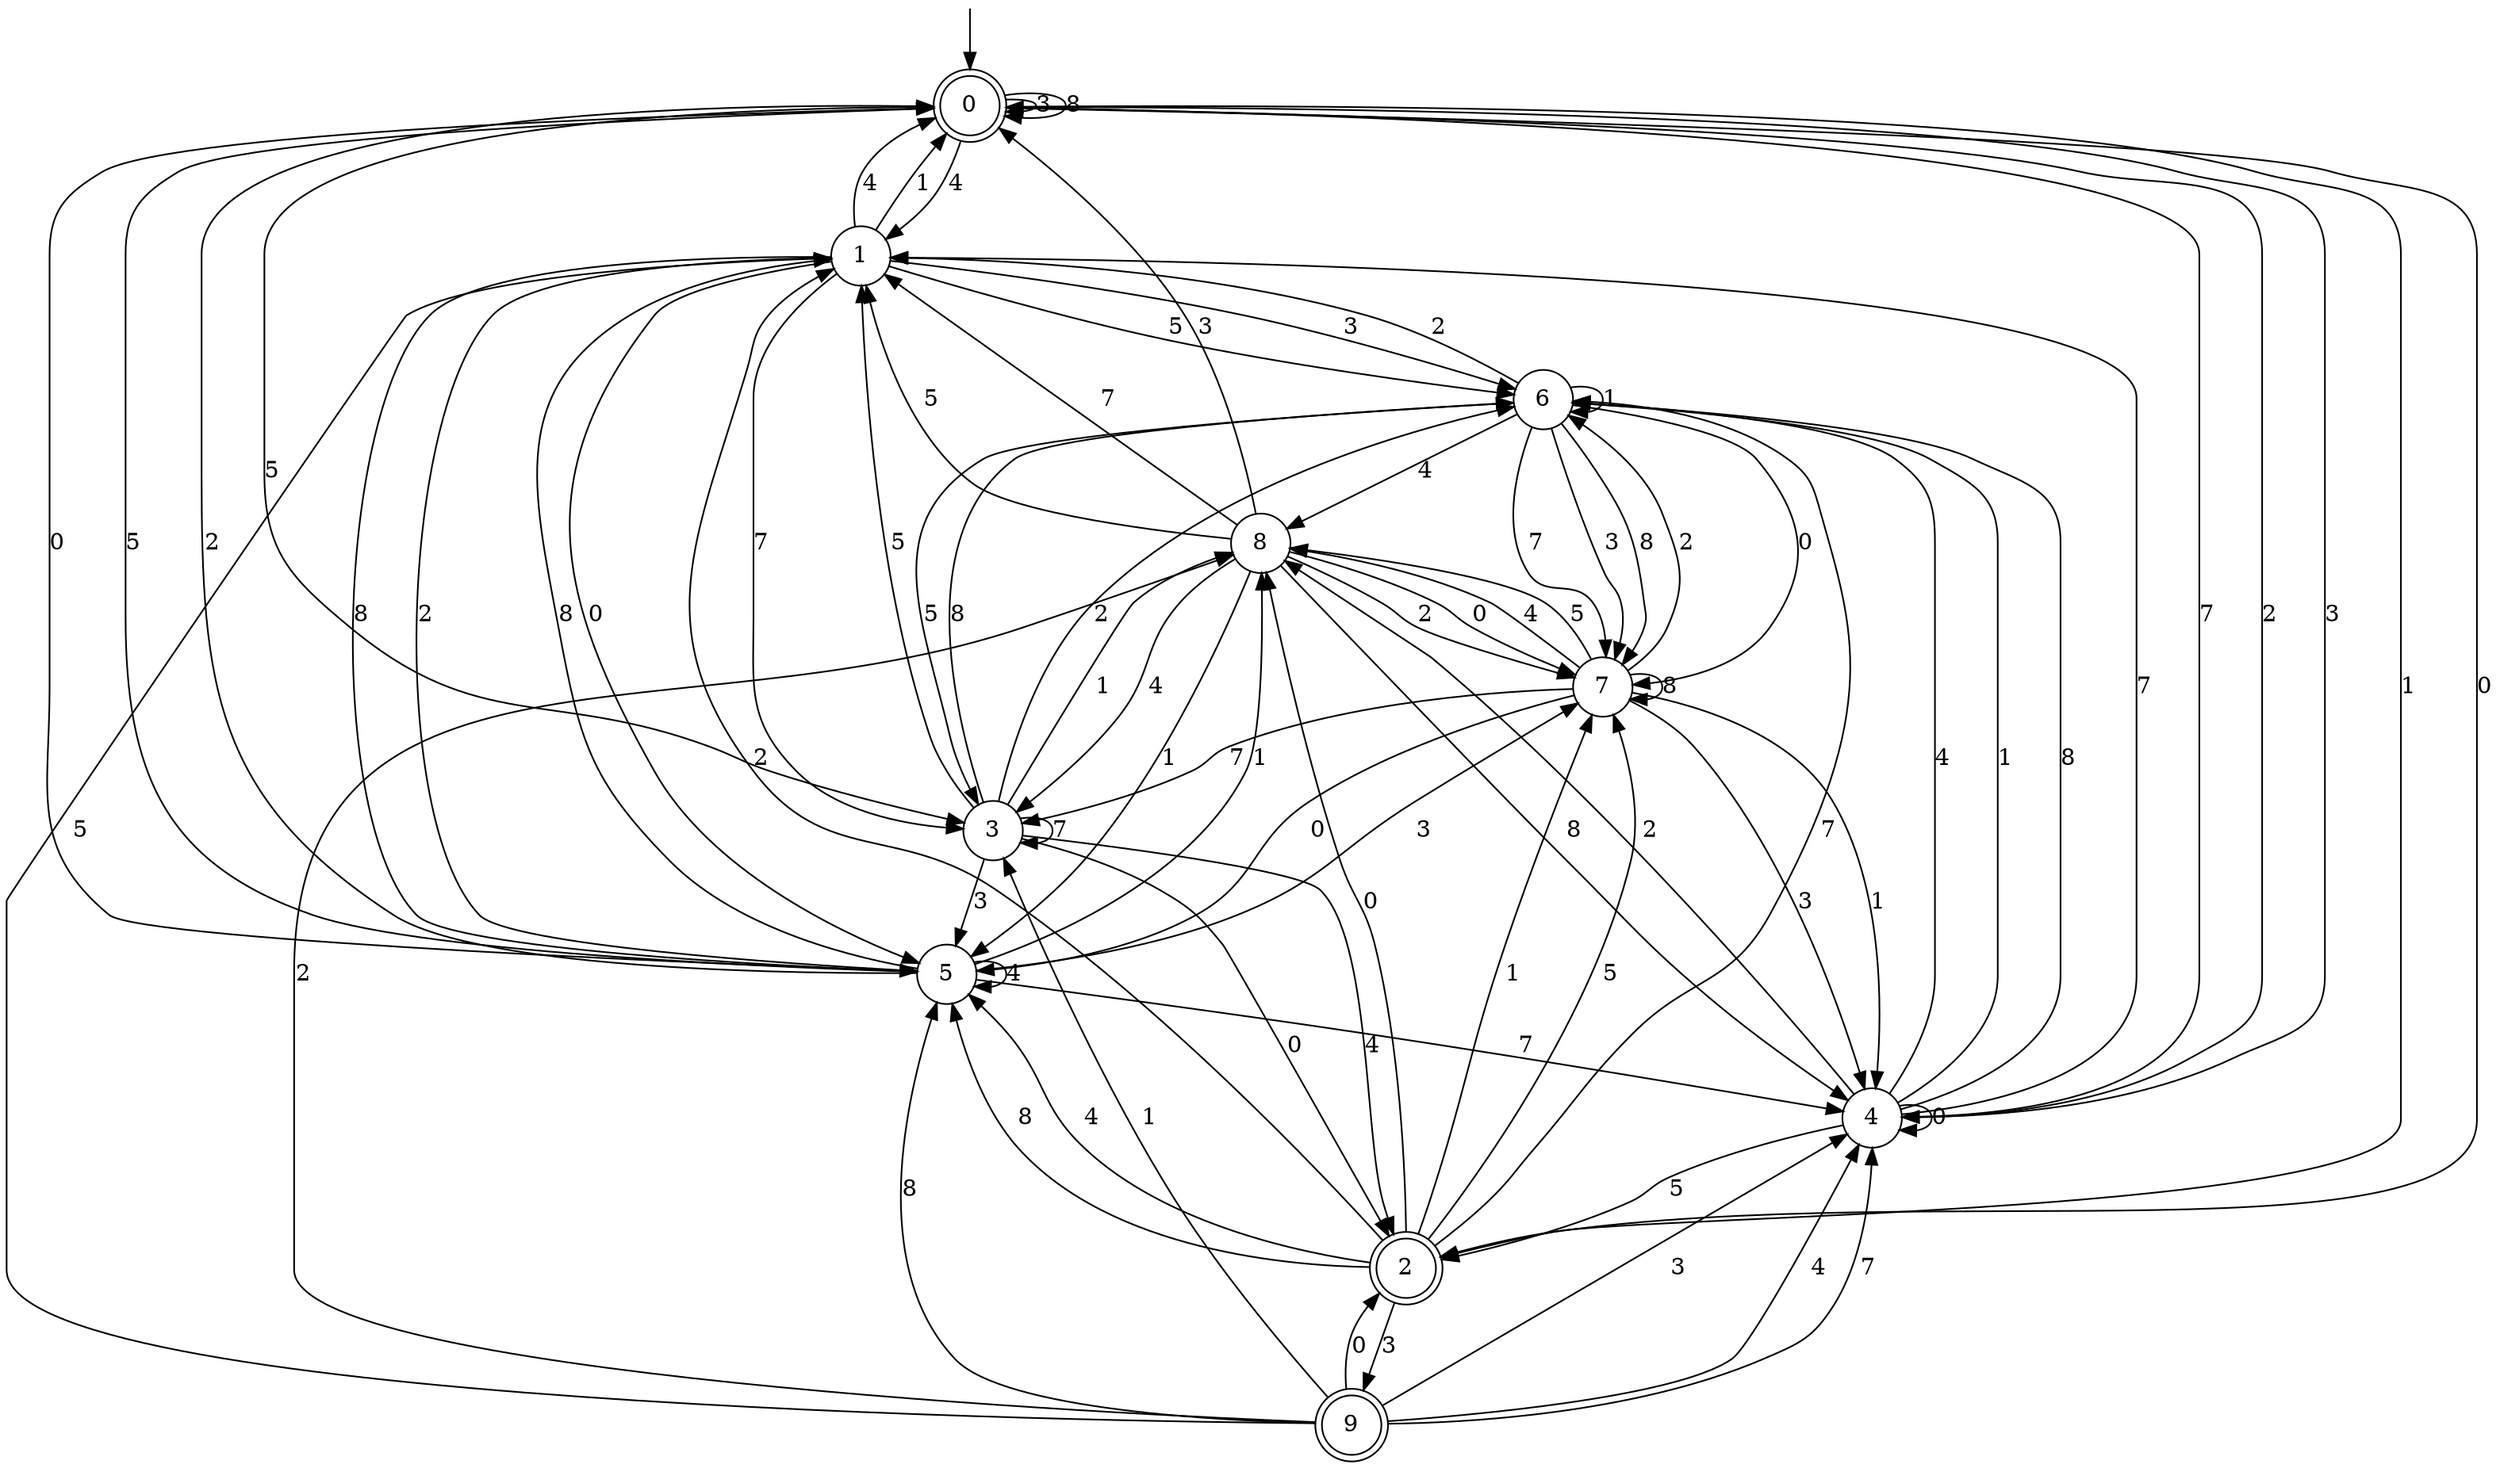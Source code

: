 digraph g {

	s0 [shape="doublecircle" label="0"];
	s1 [shape="circle" label="1"];
	s2 [shape="doublecircle" label="2"];
	s3 [shape="circle" label="3"];
	s4 [shape="circle" label="4"];
	s5 [shape="circle" label="5"];
	s6 [shape="circle" label="6"];
	s7 [shape="circle" label="7"];
	s8 [shape="circle" label="8"];
	s9 [shape="doublecircle" label="9"];
	s0 -> s1 [label="4"];
	s0 -> s2 [label="1"];
	s0 -> s2 [label="0"];
	s0 -> s3 [label="5"];
	s0 -> s4 [label="7"];
	s0 -> s0 [label="3"];
	s0 -> s0 [label="8"];
	s0 -> s4 [label="2"];
	s1 -> s0 [label="4"];
	s1 -> s0 [label="1"];
	s1 -> s5 [label="0"];
	s1 -> s6 [label="5"];
	s1 -> s3 [label="7"];
	s1 -> s6 [label="3"];
	s1 -> s5 [label="8"];
	s1 -> s5 [label="2"];
	s2 -> s5 [label="4"];
	s2 -> s7 [label="1"];
	s2 -> s8 [label="0"];
	s2 -> s7 [label="5"];
	s2 -> s6 [label="7"];
	s2 -> s9 [label="3"];
	s2 -> s5 [label="8"];
	s2 -> s1 [label="2"];
	s3 -> s2 [label="4"];
	s3 -> s8 [label="1"];
	s3 -> s2 [label="0"];
	s3 -> s1 [label="5"];
	s3 -> s3 [label="7"];
	s3 -> s5 [label="3"];
	s3 -> s6 [label="8"];
	s3 -> s6 [label="2"];
	s4 -> s6 [label="4"];
	s4 -> s6 [label="1"];
	s4 -> s4 [label="0"];
	s4 -> s2 [label="5"];
	s4 -> s1 [label="7"];
	s4 -> s0 [label="3"];
	s4 -> s6 [label="8"];
	s4 -> s8 [label="2"];
	s5 -> s5 [label="4"];
	s5 -> s8 [label="1"];
	s5 -> s0 [label="0"];
	s5 -> s0 [label="5"];
	s5 -> s4 [label="7"];
	s5 -> s7 [label="3"];
	s5 -> s1 [label="8"];
	s5 -> s0 [label="2"];
	s6 -> s8 [label="4"];
	s6 -> s6 [label="1"];
	s6 -> s7 [label="0"];
	s6 -> s3 [label="5"];
	s6 -> s7 [label="7"];
	s6 -> s7 [label="3"];
	s6 -> s7 [label="8"];
	s6 -> s1 [label="2"];
	s7 -> s8 [label="4"];
	s7 -> s4 [label="1"];
	s7 -> s5 [label="0"];
	s7 -> s8 [label="5"];
	s7 -> s3 [label="7"];
	s7 -> s4 [label="3"];
	s7 -> s7 [label="8"];
	s7 -> s6 [label="2"];
	s8 -> s3 [label="4"];
	s8 -> s5 [label="1"];
	s8 -> s7 [label="0"];
	s8 -> s1 [label="5"];
	s8 -> s1 [label="7"];
	s8 -> s0 [label="3"];
	s8 -> s4 [label="8"];
	s8 -> s7 [label="2"];
	s9 -> s4 [label="4"];
	s9 -> s3 [label="1"];
	s9 -> s2 [label="0"];
	s9 -> s1 [label="5"];
	s9 -> s4 [label="7"];
	s9 -> s4 [label="3"];
	s9 -> s5 [label="8"];
	s9 -> s8 [label="2"];

__start0 [label="" shape="none" width="0" height="0"];
__start0 -> s0;

}

